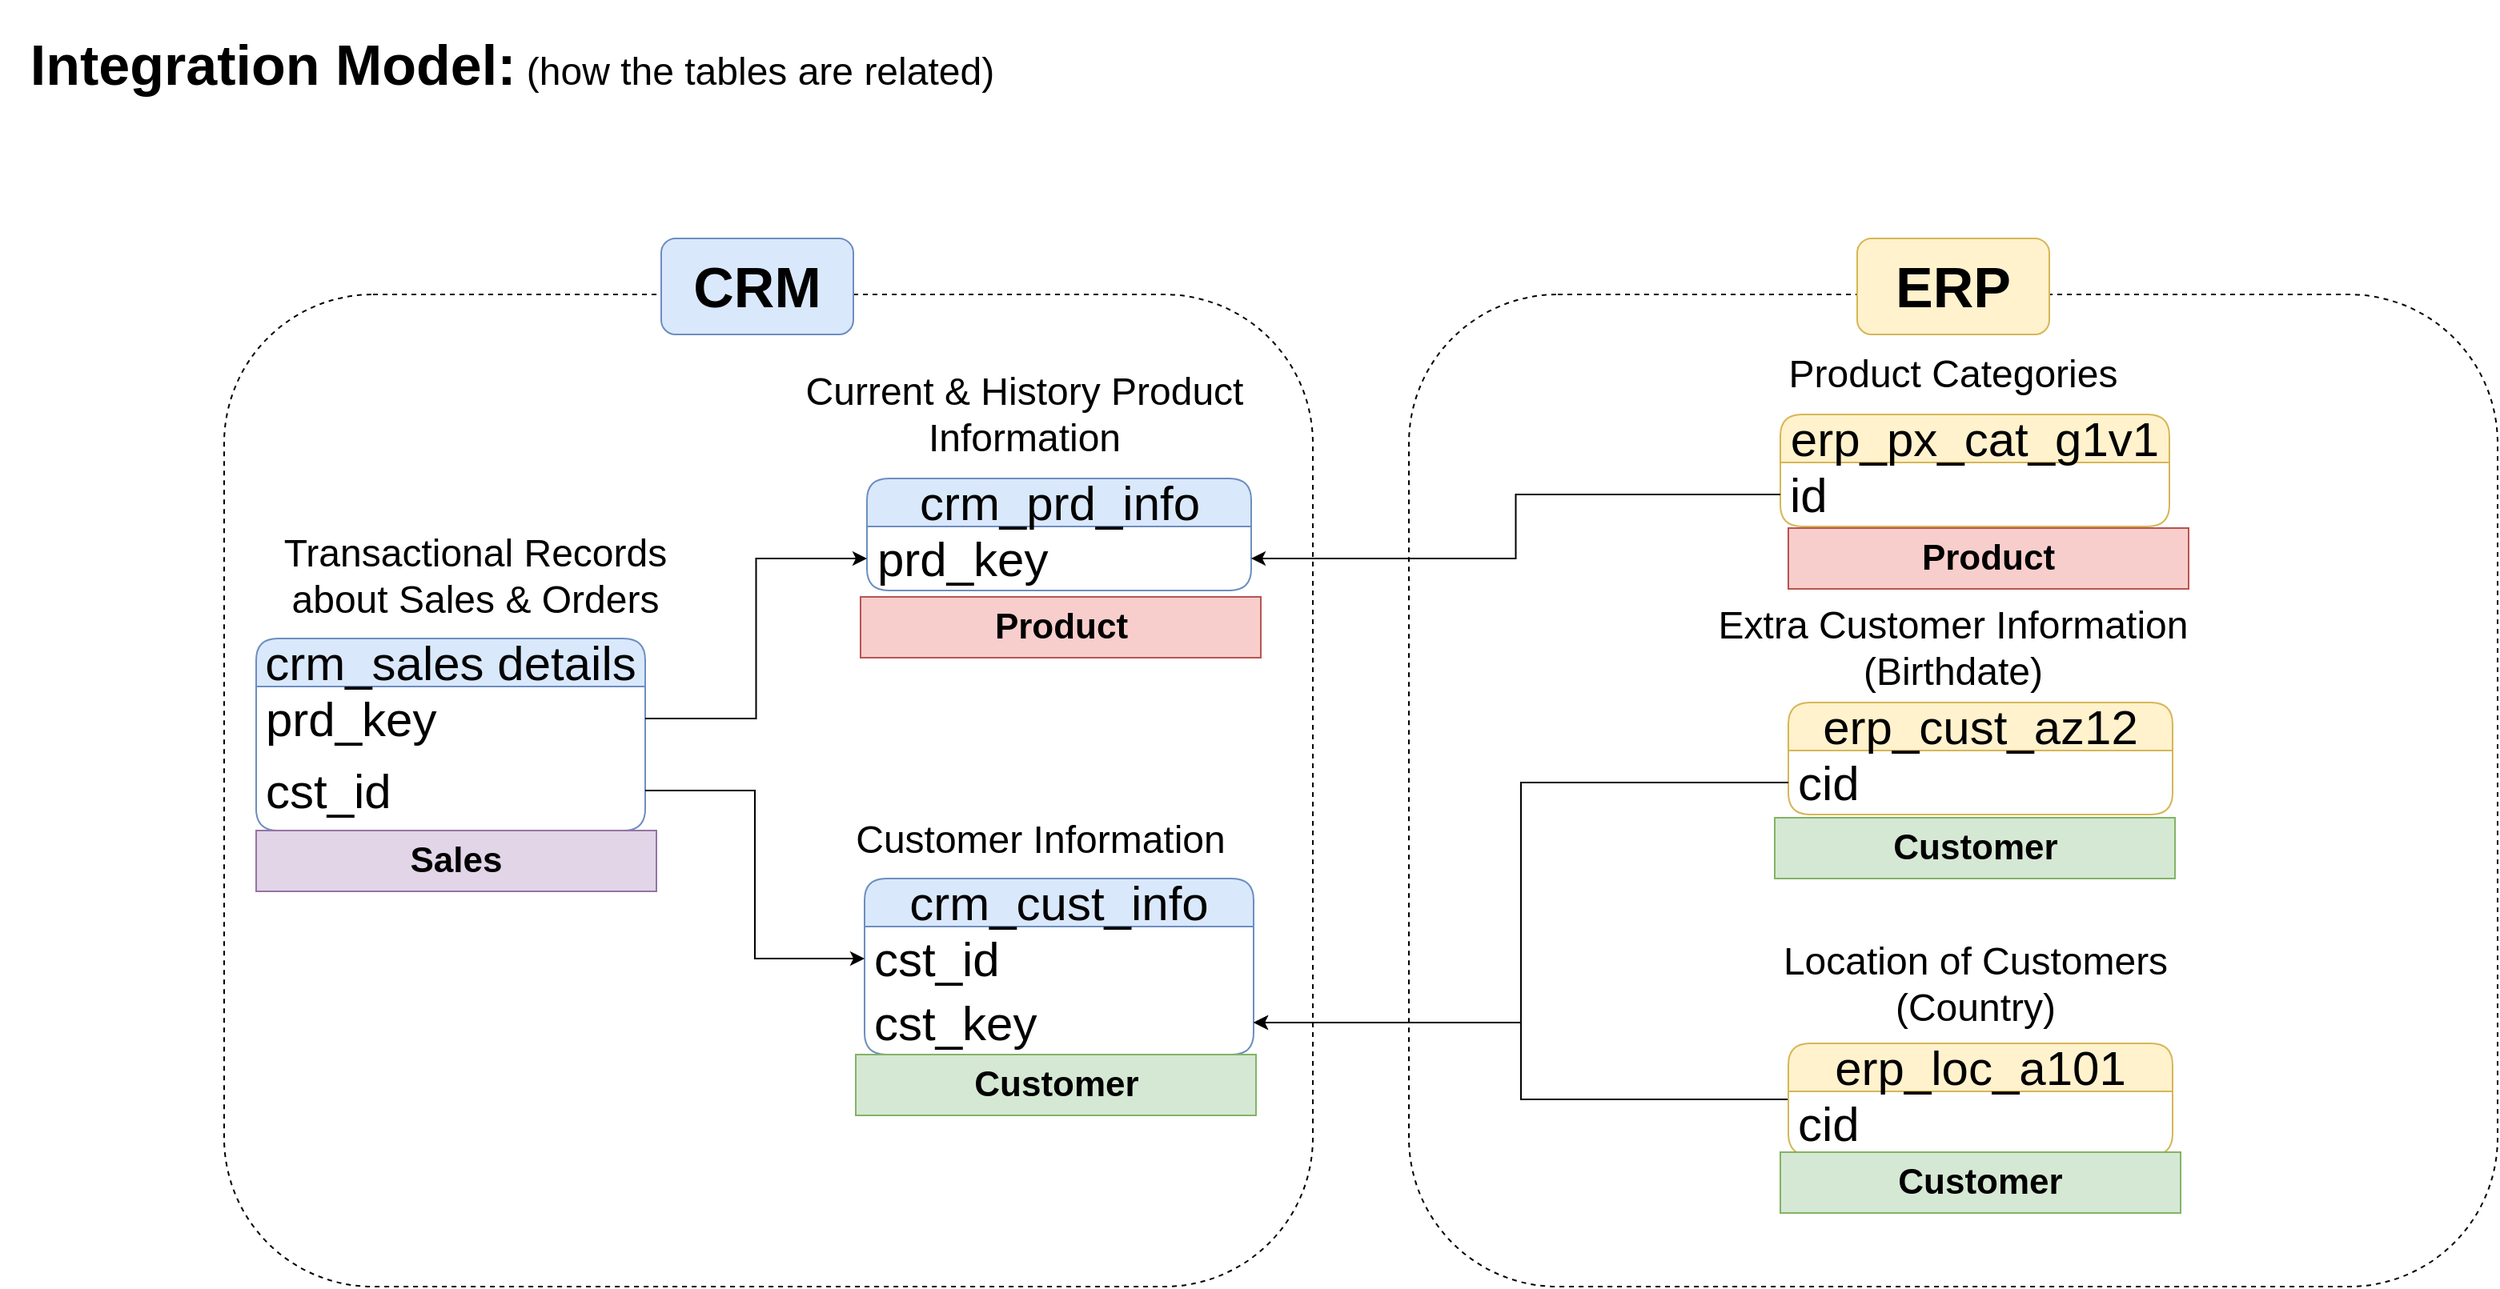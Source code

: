 <mxfile version="28.0.6">
  <diagram name="Page-1" id="qKECmdVUPzv1oN_1FPUR">
    <mxGraphModel dx="2815" dy="1290" grid="1" gridSize="10" guides="1" tooltips="1" connect="1" arrows="1" fold="1" page="1" pageScale="1" pageWidth="850" pageHeight="1100" math="0" shadow="0">
      <root>
        <mxCell id="0" />
        <mxCell id="1" parent="0" />
        <mxCell id="m6mte4KF4SMF90zAuznl-1" value="crm_cust_info" style="swimlane;fontStyle=0;childLayout=stackLayout;horizontal=1;startSize=30;horizontalStack=0;resizeParent=1;resizeParentMax=0;resizeLast=0;collapsible=1;marginBottom=0;whiteSpace=wrap;html=1;swimlaneFillColor=none;fillColor=#dae8fc;rounded=1;strokeColor=#6c8ebf;fontSize=30;" parent="1" vertex="1">
          <mxGeometry x="-300" y="589" width="243" height="110" as="geometry" />
        </mxCell>
        <mxCell id="m6mte4KF4SMF90zAuznl-2" value="cst_id" style="text;strokeColor=none;fillColor=none;align=left;verticalAlign=middle;spacingLeft=4;spacingRight=4;overflow=hidden;points=[[0,0.5],[1,0.5]];portConstraint=eastwest;rotatable=0;whiteSpace=wrap;html=1;fontSize=30;" parent="m6mte4KF4SMF90zAuznl-1" vertex="1">
          <mxGeometry y="30" width="243" height="40" as="geometry" />
        </mxCell>
        <mxCell id="m6mte4KF4SMF90zAuznl-5" value="cst_key" style="text;strokeColor=none;fillColor=none;align=left;verticalAlign=middle;spacingLeft=4;spacingRight=4;overflow=hidden;points=[[0,0.5],[1,0.5]];portConstraint=eastwest;rotatable=0;whiteSpace=wrap;html=1;fontSize=30;" parent="m6mte4KF4SMF90zAuznl-1" vertex="1">
          <mxGeometry y="70" width="243" height="40" as="geometry" />
        </mxCell>
        <mxCell id="m6mte4KF4SMF90zAuznl-6" value="crm_prd_info" style="swimlane;fontStyle=0;childLayout=stackLayout;horizontal=1;startSize=30;horizontalStack=0;resizeParent=1;resizeParentMax=0;resizeLast=0;collapsible=1;marginBottom=0;whiteSpace=wrap;html=1;swimlaneFillColor=none;fillColor=#dae8fc;rounded=1;strokeColor=#6c8ebf;fontSize=30;" parent="1" vertex="1">
          <mxGeometry x="-298.5" y="339" width="240" height="70" as="geometry" />
        </mxCell>
        <mxCell id="m6mte4KF4SMF90zAuznl-7" value="prd_key" style="text;strokeColor=none;fillColor=none;align=left;verticalAlign=middle;spacingLeft=4;spacingRight=4;overflow=hidden;points=[[0,0.5],[1,0.5]];portConstraint=eastwest;rotatable=0;whiteSpace=wrap;html=1;fontSize=30;" parent="m6mte4KF4SMF90zAuznl-6" vertex="1">
          <mxGeometry y="30" width="240" height="40" as="geometry" />
        </mxCell>
        <mxCell id="m6mte4KF4SMF90zAuznl-9" value="crm_sales details" style="swimlane;fontStyle=0;childLayout=stackLayout;horizontal=1;startSize=30;horizontalStack=0;resizeParent=1;resizeParentMax=0;resizeLast=0;collapsible=1;marginBottom=0;whiteSpace=wrap;html=1;swimlaneFillColor=none;fillColor=#dae8fc;rounded=1;strokeColor=#6c8ebf;fontSize=30;" parent="1" vertex="1">
          <mxGeometry x="-680" y="439" width="243" height="120" as="geometry" />
        </mxCell>
        <mxCell id="m6mte4KF4SMF90zAuznl-10" value="prd_key" style="text;strokeColor=none;fillColor=none;align=left;verticalAlign=middle;spacingLeft=4;spacingRight=4;overflow=hidden;points=[[0,0.5],[1,0.5]];portConstraint=eastwest;rotatable=0;whiteSpace=wrap;html=1;fontSize=30;" parent="m6mte4KF4SMF90zAuznl-9" vertex="1">
          <mxGeometry y="30" width="243" height="40" as="geometry" />
        </mxCell>
        <mxCell id="m6mte4KF4SMF90zAuznl-11" value="cst_id" style="text;strokeColor=none;fillColor=none;align=left;verticalAlign=middle;spacingLeft=4;spacingRight=4;overflow=hidden;points=[[0,0.5],[1,0.5]];portConstraint=eastwest;rotatable=0;whiteSpace=wrap;html=1;fontSize=30;" parent="m6mte4KF4SMF90zAuznl-9" vertex="1">
          <mxGeometry y="70" width="243" height="50" as="geometry" />
        </mxCell>
        <mxCell id="m6mte4KF4SMF90zAuznl-12" value="erp_px_cat_g1v1" style="swimlane;fontStyle=0;childLayout=stackLayout;horizontal=1;startSize=30;horizontalStack=0;resizeParent=1;resizeParentMax=0;resizeLast=0;collapsible=1;marginBottom=0;whiteSpace=wrap;html=1;swimlaneFillColor=none;fillColor=#fff2cc;rounded=1;strokeColor=#d6b656;fontSize=30;" parent="1" vertex="1">
          <mxGeometry x="272" y="299" width="243" height="70" as="geometry" />
        </mxCell>
        <mxCell id="m6mte4KF4SMF90zAuznl-13" value="id" style="text;strokeColor=none;fillColor=none;align=left;verticalAlign=middle;spacingLeft=4;spacingRight=4;overflow=hidden;points=[[0,0.5],[1,0.5]];portConstraint=eastwest;rotatable=0;whiteSpace=wrap;html=1;fontSize=30;" parent="m6mte4KF4SMF90zAuznl-12" vertex="1">
          <mxGeometry y="30" width="243" height="40" as="geometry" />
        </mxCell>
        <mxCell id="m6mte4KF4SMF90zAuznl-22" style="edgeStyle=orthogonalEdgeStyle;rounded=0;orthogonalLoop=1;jettySize=auto;html=1;entryX=1;entryY=0.5;entryDx=0;entryDy=0;" parent="1" source="m6mte4KF4SMF90zAuznl-15" target="m6mte4KF4SMF90zAuznl-5" edge="1">
          <mxGeometry relative="1" as="geometry" />
        </mxCell>
        <mxCell id="m6mte4KF4SMF90zAuznl-15" value="erp_loc_a101" style="swimlane;fontStyle=0;childLayout=stackLayout;horizontal=1;startSize=30;horizontalStack=0;resizeParent=1;resizeParentMax=0;resizeLast=0;collapsible=1;marginBottom=0;whiteSpace=wrap;html=1;swimlaneFillColor=none;fillColor=#fff2cc;rounded=1;strokeColor=#d6b656;fontSize=30;" parent="1" vertex="1">
          <mxGeometry x="277" y="692" width="240" height="70" as="geometry" />
        </mxCell>
        <mxCell id="m6mte4KF4SMF90zAuznl-16" value="cid" style="text;strokeColor=none;fillColor=none;align=left;verticalAlign=middle;spacingLeft=4;spacingRight=4;overflow=hidden;points=[[0,0.5],[1,0.5]];portConstraint=eastwest;rotatable=0;whiteSpace=wrap;html=1;fontSize=30;" parent="m6mte4KF4SMF90zAuznl-15" vertex="1">
          <mxGeometry y="30" width="240" height="40" as="geometry" />
        </mxCell>
        <mxCell id="m6mte4KF4SMF90zAuznl-17" value="erp_cust_az12" style="swimlane;fontStyle=0;childLayout=stackLayout;horizontal=1;startSize=30;horizontalStack=0;resizeParent=1;resizeParentMax=0;resizeLast=0;collapsible=1;marginBottom=0;whiteSpace=wrap;html=1;swimlaneFillColor=none;fillColor=#fff2cc;rounded=1;strokeColor=#d6b656;fontSize=30;" parent="1" vertex="1">
          <mxGeometry x="277" y="479" width="240" height="70" as="geometry" />
        </mxCell>
        <mxCell id="m6mte4KF4SMF90zAuznl-18" value="cid" style="text;strokeColor=none;fillColor=none;align=left;verticalAlign=middle;spacingLeft=4;spacingRight=4;overflow=hidden;points=[[0,0.5],[1,0.5]];portConstraint=eastwest;rotatable=0;whiteSpace=wrap;html=1;fontSize=30;" parent="m6mte4KF4SMF90zAuznl-17" vertex="1">
          <mxGeometry y="30" width="240" height="40" as="geometry" />
        </mxCell>
        <mxCell id="m6mte4KF4SMF90zAuznl-20" style="edgeStyle=orthogonalEdgeStyle;rounded=0;orthogonalLoop=1;jettySize=auto;html=1;entryX=1;entryY=0.5;entryDx=0;entryDy=0;" parent="1" source="m6mte4KF4SMF90zAuznl-18" target="m6mte4KF4SMF90zAuznl-5" edge="1">
          <mxGeometry relative="1" as="geometry" />
        </mxCell>
        <mxCell id="m6mte4KF4SMF90zAuznl-23" style="edgeStyle=orthogonalEdgeStyle;rounded=0;orthogonalLoop=1;jettySize=auto;html=1;entryX=1;entryY=0.5;entryDx=0;entryDy=0;" parent="1" source="m6mte4KF4SMF90zAuznl-13" target="m6mte4KF4SMF90zAuznl-7" edge="1">
          <mxGeometry relative="1" as="geometry" />
        </mxCell>
        <mxCell id="m6mte4KF4SMF90zAuznl-24" style="edgeStyle=orthogonalEdgeStyle;rounded=0;orthogonalLoop=1;jettySize=auto;html=1;entryX=0;entryY=0.5;entryDx=0;entryDy=0;" parent="1" source="m6mte4KF4SMF90zAuznl-10" target="m6mte4KF4SMF90zAuznl-7" edge="1">
          <mxGeometry relative="1" as="geometry" />
        </mxCell>
        <mxCell id="m6mte4KF4SMF90zAuznl-27" value="" style="rounded=1;whiteSpace=wrap;html=1;fillColor=none;dashed=1;" parent="1" vertex="1">
          <mxGeometry x="-700" y="224" width="680" height="620" as="geometry" />
        </mxCell>
        <mxCell id="m6mte4KF4SMF90zAuznl-29" value="" style="rounded=1;whiteSpace=wrap;html=1;fillColor=none;dashed=1;" parent="1" vertex="1">
          <mxGeometry x="40" y="224" width="680" height="620" as="geometry" />
        </mxCell>
        <mxCell id="m6mte4KF4SMF90zAuznl-30" value="&lt;b&gt;&lt;font style=&quot;font-size: 35px;&quot;&gt;CRM&lt;/font&gt;&lt;/b&gt;" style="rounded=1;whiteSpace=wrap;html=1;fillColor=#dae8fc;strokeColor=#6c8ebf;" parent="1" vertex="1">
          <mxGeometry x="-427" y="189" width="120" height="60" as="geometry" />
        </mxCell>
        <mxCell id="m6mte4KF4SMF90zAuznl-31" value="&lt;b&gt;&lt;font style=&quot;font-size: 35px;&quot;&gt;ERP&lt;/font&gt;&lt;/b&gt;" style="rounded=1;whiteSpace=wrap;html=1;fillColor=#fff2cc;strokeColor=#d6b656;" parent="1" vertex="1">
          <mxGeometry x="320" y="189" width="120" height="60" as="geometry" />
        </mxCell>
        <mxCell id="m6mte4KF4SMF90zAuznl-32" style="edgeStyle=orthogonalEdgeStyle;rounded=0;orthogonalLoop=1;jettySize=auto;html=1;exitX=1;exitY=0.5;exitDx=0;exitDy=0;entryX=0;entryY=0.5;entryDx=0;entryDy=0;" parent="1" source="m6mte4KF4SMF90zAuznl-11" target="m6mte4KF4SMF90zAuznl-2" edge="1">
          <mxGeometry relative="1" as="geometry" />
        </mxCell>
        <mxCell id="m6mte4KF4SMF90zAuznl-33" value="&lt;b style=&quot;font-size: 35px;&quot;&gt;Integration Model:&lt;/b&gt;&lt;font style=&quot;font-size: 24px;&quot;&gt; (how the tables are related)&lt;/font&gt;" style="rounded=0;whiteSpace=wrap;html=1;fillColor=none;strokeColor=none;" parent="1" vertex="1">
          <mxGeometry x="-840" y="40" width="640" height="80" as="geometry" />
        </mxCell>
        <mxCell id="m6mte4KF4SMF90zAuznl-34" value="&lt;font style=&quot;font-size: 24px;&quot;&gt;Transactional Records about Sales &amp;amp; Orders&lt;/font&gt;" style="text;html=1;align=center;verticalAlign=middle;whiteSpace=wrap;rounded=0;" parent="1" vertex="1">
          <mxGeometry x="-680" y="370" width="273.5" height="60" as="geometry" />
        </mxCell>
        <mxCell id="m6mte4KF4SMF90zAuznl-35" value="&lt;font style=&quot;font-size: 24px;&quot;&gt;Customer Information&lt;/font&gt;" style="text;html=1;align=center;verticalAlign=middle;whiteSpace=wrap;rounded=0;" parent="1" vertex="1">
          <mxGeometry x="-330" y="549" width="280" height="31" as="geometry" />
        </mxCell>
        <mxCell id="m6mte4KF4SMF90zAuznl-36" value="&lt;font style=&quot;font-size: 24px;&quot;&gt;Current &amp;amp; History Product Information&lt;/font&gt;" style="text;html=1;align=center;verticalAlign=middle;whiteSpace=wrap;rounded=0;" parent="1" vertex="1">
          <mxGeometry x="-350" y="249" width="300" height="99" as="geometry" />
        </mxCell>
        <mxCell id="m6mte4KF4SMF90zAuznl-37" value="&lt;span style=&quot;font-size: 24px;&quot;&gt;Product Categories&lt;/span&gt;" style="text;html=1;align=center;verticalAlign=middle;whiteSpace=wrap;rounded=0;" parent="1" vertex="1">
          <mxGeometry x="230" y="249" width="300" height="50" as="geometry" />
        </mxCell>
        <mxCell id="m6mte4KF4SMF90zAuznl-38" value="&lt;span style=&quot;font-size: 24px;&quot;&gt;Extra Customer Information (Birthdate)&lt;/span&gt;" style="text;html=1;align=center;verticalAlign=middle;whiteSpace=wrap;rounded=0;" parent="1" vertex="1">
          <mxGeometry x="230" y="410" width="300" height="69" as="geometry" />
        </mxCell>
        <mxCell id="m6mte4KF4SMF90zAuznl-39" value="&lt;span style=&quot;font-size: 24px;&quot;&gt;Location of Customers (Country)&lt;/span&gt;" style="text;html=1;align=center;verticalAlign=middle;whiteSpace=wrap;rounded=0;" parent="1" vertex="1">
          <mxGeometry x="243.5" y="620" width="300" height="69" as="geometry" />
        </mxCell>
        <mxCell id="XxLbAXwpudUSPMhAUv6K-1" value="&lt;font style=&quot;font-size: 22px;&quot;&gt;&lt;b&gt;Product&lt;/b&gt;&lt;/font&gt;" style="rounded=0;whiteSpace=wrap;html=1;fillColor=#f8cecc;strokeColor=#b85450;" parent="1" vertex="1">
          <mxGeometry x="-302.5" y="413" width="250" height="38" as="geometry" />
        </mxCell>
        <mxCell id="XxLbAXwpudUSPMhAUv6K-2" value="&lt;font style=&quot;font-size: 22px;&quot;&gt;&lt;b&gt;Product&lt;/b&gt;&lt;/font&gt;" style="rounded=0;whiteSpace=wrap;html=1;fillColor=#f8cecc;strokeColor=#b85450;" parent="1" vertex="1">
          <mxGeometry x="277" y="370" width="250" height="38" as="geometry" />
        </mxCell>
        <mxCell id="XxLbAXwpudUSPMhAUv6K-3" value="&lt;font style=&quot;font-size: 22px;&quot;&gt;&lt;b&gt;Customer&lt;/b&gt;&lt;/font&gt;" style="rounded=0;whiteSpace=wrap;html=1;fillColor=#d5e8d4;strokeColor=#82b366;" parent="1" vertex="1">
          <mxGeometry x="268.5" y="551" width="250" height="38" as="geometry" />
        </mxCell>
        <mxCell id="XxLbAXwpudUSPMhAUv6K-4" value="&lt;font style=&quot;font-size: 22px;&quot;&gt;&lt;b&gt;Customer&lt;/b&gt;&lt;/font&gt;" style="rounded=0;whiteSpace=wrap;html=1;fillColor=#d5e8d4;strokeColor=#82b366;" parent="1" vertex="1">
          <mxGeometry x="272" y="760" width="250" height="38" as="geometry" />
        </mxCell>
        <mxCell id="XxLbAXwpudUSPMhAUv6K-5" value="&lt;font style=&quot;font-size: 22px;&quot;&gt;&lt;b&gt;Customer&lt;/b&gt;&lt;/font&gt;" style="rounded=0;whiteSpace=wrap;html=1;fillColor=#d5e8d4;strokeColor=#82b366;" parent="1" vertex="1">
          <mxGeometry x="-305.5" y="699" width="250" height="38" as="geometry" />
        </mxCell>
        <mxCell id="XxLbAXwpudUSPMhAUv6K-6" value="&lt;font style=&quot;font-size: 22px;&quot;&gt;&lt;b&gt;Sales&lt;/b&gt;&lt;/font&gt;" style="rounded=0;whiteSpace=wrap;html=1;fillColor=#e1d5e7;strokeColor=#9673a6;" parent="1" vertex="1">
          <mxGeometry x="-680" y="559" width="250" height="38" as="geometry" />
        </mxCell>
      </root>
    </mxGraphModel>
  </diagram>
</mxfile>
